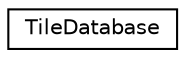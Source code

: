 digraph "Graphical Class Hierarchy"
{
  edge [fontname="Helvetica",fontsize="10",labelfontname="Helvetica",labelfontsize="10"];
  node [fontname="Helvetica",fontsize="10",shape=record];
  rankdir="LR";
  Node1 [label="TileDatabase",height=0.2,width=0.4,color="black", fillcolor="white", style="filled",URL="$classTileDatabase.html"];
}
